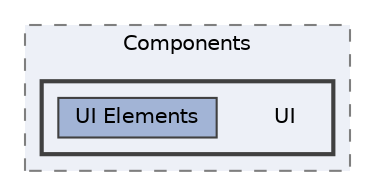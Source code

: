 digraph "C:/Users/danpe/Desktop/Coding/Personal/C#/Game Engine/Engine/ECS/Components/UI"
{
 // LATEX_PDF_SIZE
  bgcolor="transparent";
  edge [fontname=Helvetica,fontsize=10,labelfontname=Helvetica,labelfontsize=10];
  node [fontname=Helvetica,fontsize=10,shape=box,height=0.2,width=0.4];
  compound=true
  subgraph clusterdir_1baa821f8677f60763256c4c119cca36 {
    graph [ bgcolor="#edf0f7", pencolor="grey50", label="Components", fontname=Helvetica,fontsize=10 style="filled,dashed", URL="dir_1baa821f8677f60763256c4c119cca36.html",tooltip=""]
  subgraph clusterdir_2a01ec14fff4a79b1c5d9895aff631da {
    graph [ bgcolor="#edf0f7", pencolor="grey25", label="", fontname=Helvetica,fontsize=10 style="filled,bold", URL="dir_2a01ec14fff4a79b1c5d9895aff631da.html",tooltip=""]
    dir_2a01ec14fff4a79b1c5d9895aff631da [shape=plaintext, label="UI"];
  dir_96be42e92aeb67493a56ad170ece28ee [label="UI Elements", fillcolor="#a2b4d6", color="grey25", style="filled", URL="dir_96be42e92aeb67493a56ad170ece28ee.html",tooltip=""];
  }
  }
}
